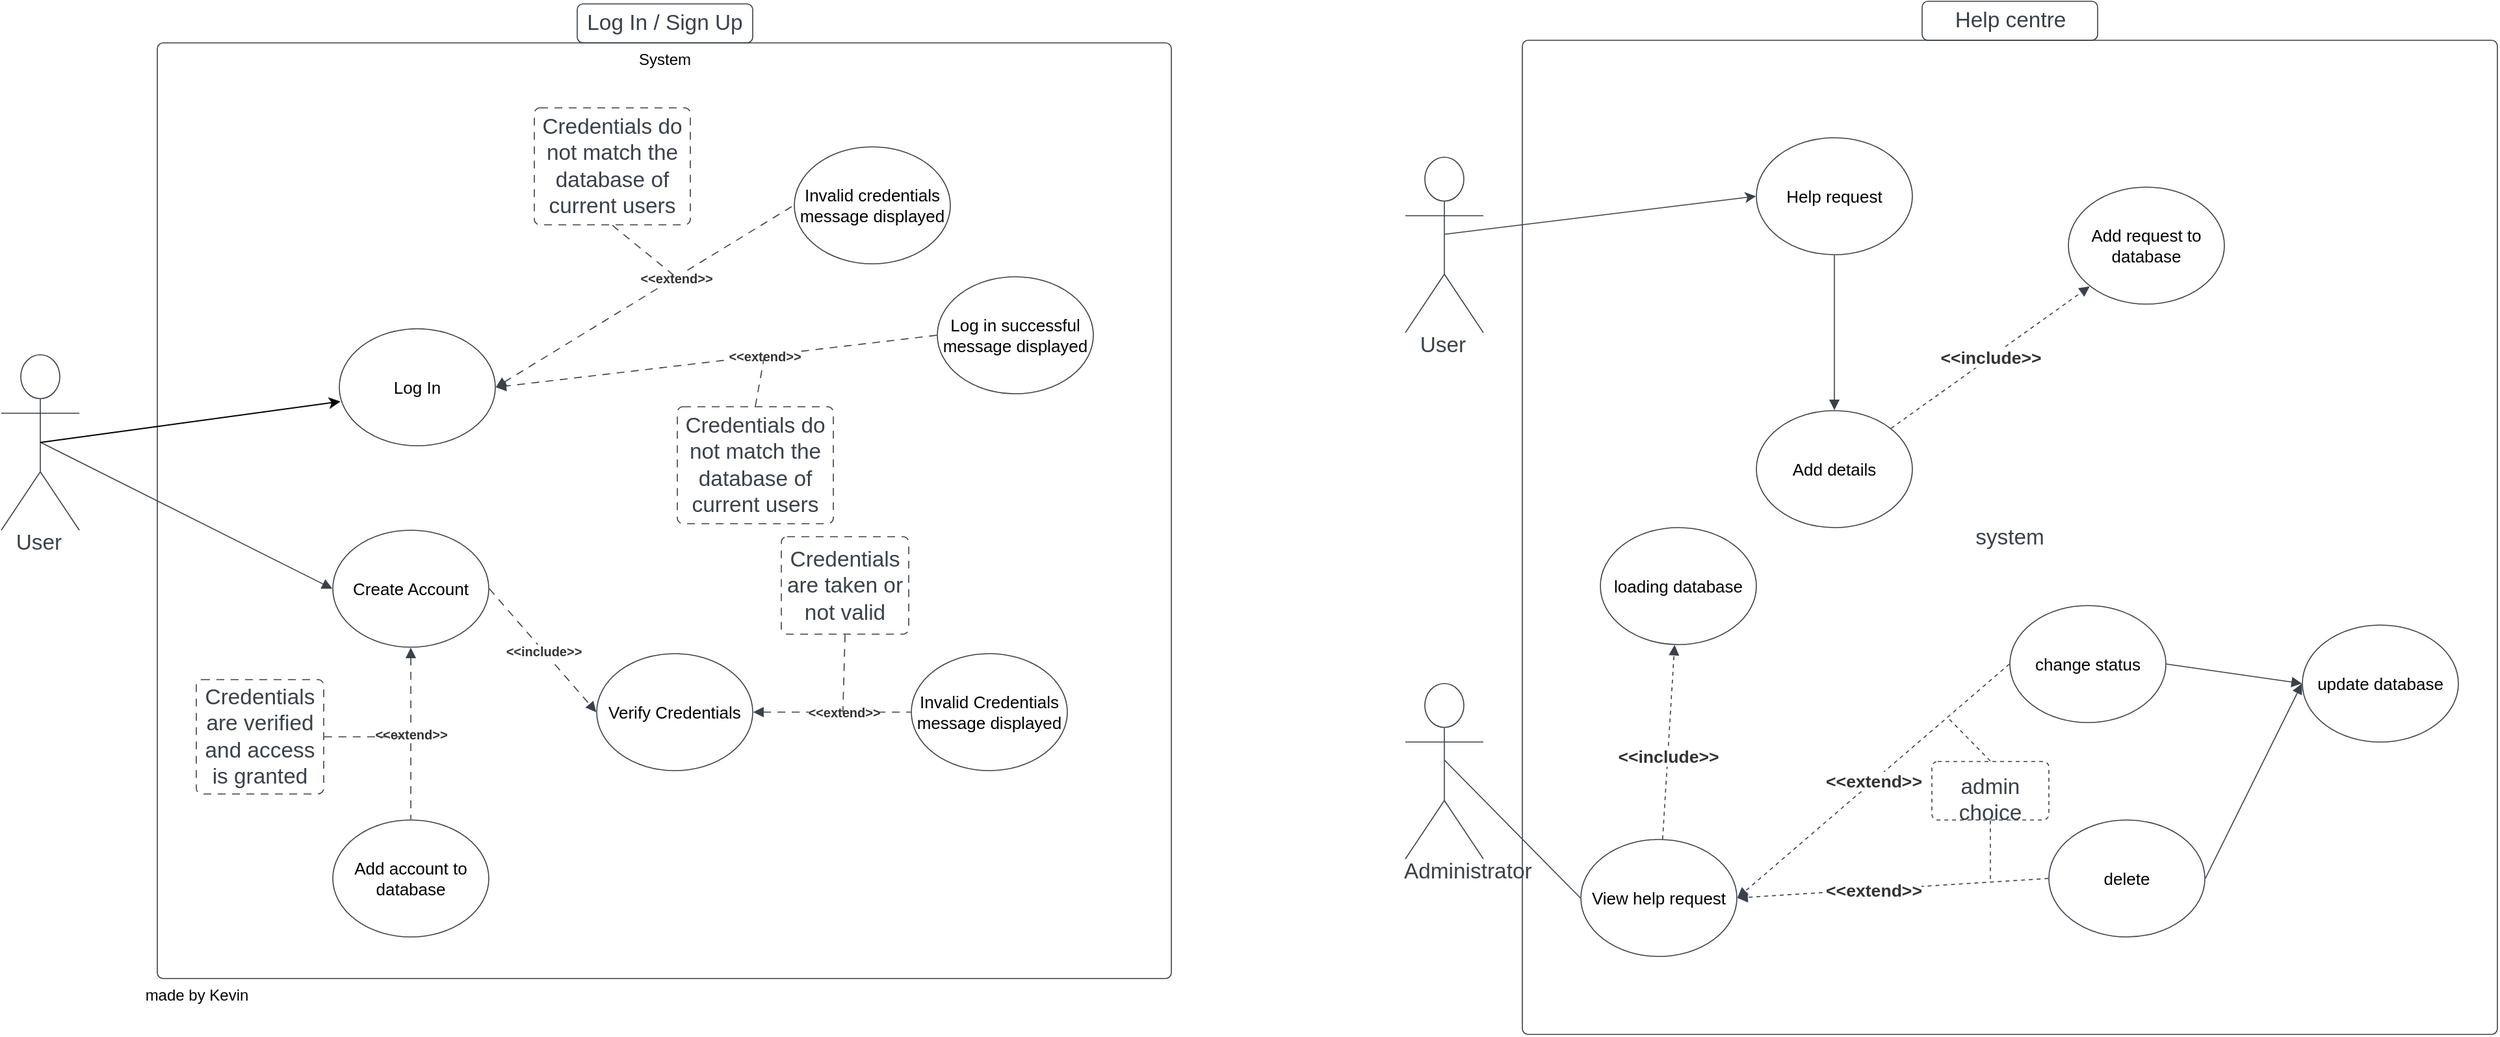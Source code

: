 <mxfile version="22.0.5" type="github">
  <diagram name="Page-1" id="Ytdvc4sDia0L2YPKh5zA">
    <mxGraphModel dx="1734" dy="934" grid="1" gridSize="10" guides="1" tooltips="1" connect="1" arrows="1" fold="1" page="1" pageScale="1" pageWidth="827" pageHeight="1169" math="0" shadow="0">
      <root>
        <mxCell id="0" />
        <mxCell id="1" parent="0" />
        <mxCell id="6vR4dQL-GC3axhAhHZct-1" value="" style="html=1;overflow=block;blockSpacing=1;whiteSpace=wrap;container=1;pointerEvents=0;collapsible=0;recursiveResize=0;fontSize=16.7;fontColor=#3a414a;spacing=0;strokeColor=#3a414a;strokeOpacity=100;fillOpacity=0;rounded=1;absoluteArcSize=1;arcSize=9;fillColor=#000000;strokeWidth=0.8;lucidId=C6mC9e5NIt-3;" parent="1" vertex="1">
          <mxGeometry x="240" y="60" width="780" height="720" as="geometry" />
        </mxCell>
        <mxCell id="6vR4dQL-GC3axhAhHZct-6" value="Verify Credentials" style="html=1;overflow=block;blockSpacing=1;whiteSpace=wrap;ellipse;fontSize=13;spacing=3.8;strokeColor=#3a414a;strokeOpacity=100;rounded=1;absoluteArcSize=1;arcSize=9;strokeWidth=0.8;lucidId=j~mCf1Tzr66w;" parent="6vR4dQL-GC3axhAhHZct-1" vertex="1">
          <mxGeometry x="338" y="470" width="120" height="90" as="geometry" />
        </mxCell>
        <mxCell id="6vR4dQL-GC3axhAhHZct-12" value="Add account to database" style="html=1;overflow=block;blockSpacing=1;whiteSpace=wrap;ellipse;fontSize=13;spacing=3.8;strokeColor=#3a414a;strokeOpacity=100;rounded=1;absoluteArcSize=1;arcSize=9;strokeWidth=0.8;lucidId=IbnCg7UF-l9G;" parent="6vR4dQL-GC3axhAhHZct-1" vertex="1">
          <mxGeometry x="135" y="598" width="120" height="90" as="geometry" />
        </mxCell>
        <mxCell id="6vR4dQL-GC3axhAhHZct-25" value="Credentials are verified and access is granted" style="html=1;overflow=block;blockSpacing=1;whiteSpace=wrap;fontSize=16.7;fontColor=#3a414a;spacing=3.8;strokeColor=#3a414a;strokeOpacity=100;fillOpacity=0;rounded=1;absoluteArcSize=1;arcSize=9;fillColor=#000000;dashed=1;fixDash=1;dashPattern=6 5;strokeWidth=0.8;lucidId=aknCfjZeRp22;" parent="6vR4dQL-GC3axhAhHZct-1" vertex="1">
          <mxGeometry x="30" y="490" width="98" height="88" as="geometry" />
        </mxCell>
        <mxCell id="6vR4dQL-GC3axhAhHZct-4" value="Create Account" style="html=1;overflow=block;blockSpacing=1;whiteSpace=wrap;ellipse;fontSize=13;spacing=3.8;strokeColor=#3a414a;strokeOpacity=100;rounded=1;absoluteArcSize=1;arcSize=9;strokeWidth=0.8;lucidId=46mCivR2fwsK;" parent="6vR4dQL-GC3axhAhHZct-1" vertex="1">
          <mxGeometry x="135" y="375" width="120" height="90" as="geometry" />
        </mxCell>
        <mxCell id="6vR4dQL-GC3axhAhHZct-7" value="" style="html=1;jettySize=18;whiteSpace=wrap;fontSize=13;strokeColor=#3a414a;strokeOpacity=100;dashed=1;fixDash=1;dashPattern=6 5;strokeWidth=0.8;rounded=0;startArrow=none;endArrow=block;endFill=1;exitX=1.003;exitY=0.5;exitPerimeter=0;entryX=-0.003;entryY=0.5;entryPerimeter=0;lucidId=L~mCyPB0vYqP;" parent="6vR4dQL-GC3axhAhHZct-1" source="6vR4dQL-GC3axhAhHZct-4" target="6vR4dQL-GC3axhAhHZct-6" edge="1">
          <mxGeometry width="100" height="100" relative="1" as="geometry">
            <Array as="points" />
          </mxGeometry>
        </mxCell>
        <mxCell id="6vR4dQL-GC3axhAhHZct-8" value="&amp;lt;&amp;lt;include&amp;gt;&amp;gt;" style="text;html=1;resizable=0;labelBackgroundColor=default;align=center;verticalAlign=middle;fontStyle=1;fontColor=#333333;fontSize=10;" parent="6vR4dQL-GC3axhAhHZct-7" vertex="1">
          <mxGeometry relative="1" as="geometry" />
        </mxCell>
        <mxCell id="6vR4dQL-GC3axhAhHZct-13" value="" style="html=1;jettySize=18;whiteSpace=wrap;fontSize=13;strokeColor=#3a414a;strokeOpacity=100;dashed=1;fixDash=1;dashPattern=6 5;strokeWidth=0.8;rounded=0;startArrow=block;startFill=1;endArrow=none;exitX=0.5;exitY=1.004;exitPerimeter=0;entryX=0.5;entryY=-0.004;entryPerimeter=0;lucidId=VbnCiAbkZU~H;" parent="6vR4dQL-GC3axhAhHZct-1" source="6vR4dQL-GC3axhAhHZct-4" target="6vR4dQL-GC3axhAhHZct-12" edge="1">
          <mxGeometry width="100" height="100" relative="1" as="geometry">
            <Array as="points" />
          </mxGeometry>
        </mxCell>
        <mxCell id="6vR4dQL-GC3axhAhHZct-14" value="&amp;lt;&amp;lt;extend&amp;gt;&amp;gt;" style="text;html=1;resizable=0;labelBackgroundColor=default;align=center;verticalAlign=middle;fontStyle=1;fontColor=#333333;fontSize=10;" parent="6vR4dQL-GC3axhAhHZct-13" vertex="1">
          <mxGeometry relative="1" as="geometry" />
        </mxCell>
        <mxCell id="6vR4dQL-GC3axhAhHZct-15" value="Invalid Credentials message displayed" style="html=1;overflow=block;blockSpacing=1;whiteSpace=wrap;ellipse;fontSize=13;spacing=3.8;strokeColor=#3a414a;strokeOpacity=100;rounded=1;absoluteArcSize=1;arcSize=9;strokeWidth=0.8;lucidId=2cnCjqfVAo9T;" parent="6vR4dQL-GC3axhAhHZct-1" vertex="1">
          <mxGeometry x="580" y="470" width="120" height="90" as="geometry" />
        </mxCell>
        <mxCell id="6vR4dQL-GC3axhAhHZct-16" value="" style="html=1;jettySize=18;whiteSpace=wrap;fontSize=13;strokeColor=#3a414a;strokeOpacity=100;dashed=1;fixDash=1;dashPattern=6 5;strokeWidth=0.8;rounded=0;startArrow=block;startFill=1;endArrow=none;exitX=1.003;exitY=0.5;exitPerimeter=0;entryX=-0.003;entryY=0.5;entryPerimeter=0;lucidId=venC4A-9usjn;" parent="6vR4dQL-GC3axhAhHZct-1" source="6vR4dQL-GC3axhAhHZct-6" target="6vR4dQL-GC3axhAhHZct-15" edge="1">
          <mxGeometry width="100" height="100" relative="1" as="geometry">
            <Array as="points" />
          </mxGeometry>
        </mxCell>
        <mxCell id="6vR4dQL-GC3axhAhHZct-17" value="&amp;lt;&amp;lt;extend&amp;gt;&amp;gt;" style="text;html=1;resizable=0;labelBackgroundColor=default;align=center;verticalAlign=middle;fontStyle=1;fontColor=#333333;fontSize=10;" parent="6vR4dQL-GC3axhAhHZct-16" vertex="1">
          <mxGeometry x="0.137" relative="1" as="geometry" />
        </mxCell>
        <mxCell id="6vR4dQL-GC3axhAhHZct-18" value="Credentials are taken or not valid" style="html=1;overflow=block;blockSpacing=1;whiteSpace=wrap;fontSize=16.7;fontColor=#3a414a;spacing=3.8;strokeColor=#3a414a;strokeOpacity=100;fillOpacity=0;rounded=1;absoluteArcSize=1;arcSize=9;fillColor=#000000;dashed=1;fixDash=1;dashPattern=6 5;strokeWidth=0.8;lucidId=-enCEf3ejthg;" parent="6vR4dQL-GC3axhAhHZct-1" vertex="1">
          <mxGeometry x="480" y="380" width="98" height="75" as="geometry" />
        </mxCell>
        <mxCell id="6vR4dQL-GC3axhAhHZct-19" value="" style="html=1;jettySize=18;whiteSpace=wrap;fontSize=13;strokeColor=#3a414a;strokeOpacity=100;dashed=1;fixDash=1;dashPattern=6 5;strokeWidth=0.8;rounded=0;startArrow=none;endArrow=none;exitX=0.5;exitY=1.005;exitPerimeter=0;lucidId=JgnC6-sNVd.s;entryX=0;entryY=0;entryDx=0;entryDy=0;" parent="6vR4dQL-GC3axhAhHZct-1" source="6vR4dQL-GC3axhAhHZct-18" target="6vR4dQL-GC3axhAhHZct-17" edge="1">
          <mxGeometry width="100" height="100" relative="1" as="geometry">
            <Array as="points" />
            <mxPoint x="510" y="195" as="targetPoint" />
          </mxGeometry>
        </mxCell>
        <mxCell id="6vR4dQL-GC3axhAhHZct-50" value="Log In" style="html=1;overflow=block;blockSpacing=1;whiteSpace=wrap;ellipse;fontSize=13;spacing=3.8;strokeColor=#3a414a;strokeOpacity=100;rounded=1;absoluteArcSize=1;arcSize=9;strokeWidth=0.8;lucidId=1TnCeRcBgIai;" parent="6vR4dQL-GC3axhAhHZct-1" vertex="1">
          <mxGeometry x="140" y="220" width="120" height="90" as="geometry" />
        </mxCell>
        <mxCell id="6vR4dQL-GC3axhAhHZct-51" value="Invalid credentials message displayed" style="html=1;overflow=block;blockSpacing=1;whiteSpace=wrap;ellipse;fontSize=13;spacing=3.8;strokeColor=#3a414a;strokeOpacity=100;rounded=1;absoluteArcSize=1;arcSize=9;strokeWidth=0.8;lucidId=mUnCxv-QGtzJ;" parent="6vR4dQL-GC3axhAhHZct-1" vertex="1">
          <mxGeometry x="490" y="80" width="120" height="90" as="geometry" />
        </mxCell>
        <mxCell id="6vR4dQL-GC3axhAhHZct-52" value="" style="html=1;jettySize=18;whiteSpace=wrap;fontSize=13;strokeColor=#3a414a;strokeOpacity=100;dashed=1;fixDash=1;dashPattern=6 5;strokeWidth=0.8;rounded=0;startArrow=block;startFill=1;endArrow=none;exitX=1.003;exitY=0.5;exitPerimeter=0;entryX=-0.003;entryY=0.5;entryPerimeter=0;lucidId=pUnCNJh5Bu_f;" parent="6vR4dQL-GC3axhAhHZct-1" source="6vR4dQL-GC3axhAhHZct-50" target="6vR4dQL-GC3axhAhHZct-51" edge="1">
          <mxGeometry width="100" height="100" relative="1" as="geometry">
            <Array as="points" />
          </mxGeometry>
        </mxCell>
        <mxCell id="6vR4dQL-GC3axhAhHZct-53" value="&amp;lt;&amp;lt;extend&amp;gt;&amp;gt;" style="text;html=1;resizable=0;labelBackgroundColor=default;align=center;verticalAlign=middle;fontStyle=1;fontColor=#333333;fontSize=10;" parent="6vR4dQL-GC3axhAhHZct-52" vertex="1">
          <mxGeometry x="0.208" relative="1" as="geometry" />
        </mxCell>
        <mxCell id="6vR4dQL-GC3axhAhHZct-54" value="Credentials do not match the database of current users" style="html=1;overflow=block;blockSpacing=1;whiteSpace=wrap;fontSize=16.7;fontColor=#3a414a;spacing=3.8;strokeColor=#3a414a;strokeOpacity=100;fillOpacity=0;rounded=1;absoluteArcSize=1;arcSize=9;fillColor=#000000;dashed=1;fixDash=1;dashPattern=6 5;strokeWidth=0.8;lucidId=3UnC29L0p1P6;" parent="6vR4dQL-GC3axhAhHZct-1" vertex="1">
          <mxGeometry x="290" y="50" width="120" height="90" as="geometry" />
        </mxCell>
        <mxCell id="6vR4dQL-GC3axhAhHZct-55" value="" style="html=1;jettySize=18;whiteSpace=wrap;fontSize=13;strokeColor=#3a414a;strokeOpacity=100;dashed=1;fixDash=1;dashPattern=6 5;strokeWidth=0.8;rounded=0;startArrow=none;endArrow=none;exitX=0.5;exitY=1.004;exitPerimeter=0;lucidId=wVnC6unMUMuJ;entryX=0;entryY=0;entryDx=0;entryDy=0;" parent="6vR4dQL-GC3axhAhHZct-1" source="6vR4dQL-GC3axhAhHZct-54" target="6vR4dQL-GC3axhAhHZct-53" edge="1">
          <mxGeometry width="100" height="100" relative="1" as="geometry">
            <Array as="points" />
            <mxPoint x="320" y="190" as="targetPoint" />
          </mxGeometry>
        </mxCell>
        <mxCell id="6vR4dQL-GC3axhAhHZct-56" value="Log in successful message displayed" style="html=1;overflow=block;blockSpacing=1;whiteSpace=wrap;ellipse;fontSize=13;spacing=3.8;strokeColor=#3a414a;strokeOpacity=100;rounded=1;absoluteArcSize=1;arcSize=9;strokeWidth=0.8;lucidId=MVnCm_vyAcN7;" parent="6vR4dQL-GC3axhAhHZct-1" vertex="1">
          <mxGeometry x="600" y="180" width="120" height="90" as="geometry" />
        </mxCell>
        <mxCell id="6vR4dQL-GC3axhAhHZct-57" value="" style="html=1;jettySize=18;whiteSpace=wrap;fontSize=13;strokeColor=#3a414a;strokeOpacity=100;dashed=1;fixDash=1;dashPattern=6 5;strokeWidth=0.8;rounded=0;startArrow=none;endArrow=block;endFill=1;exitX=-0.003;exitY=0.5;exitPerimeter=0;entryX=1.003;entryY=0.5;entryPerimeter=0;lucidId=PVnCwPI7EpMv;" parent="6vR4dQL-GC3axhAhHZct-1" source="6vR4dQL-GC3axhAhHZct-56" target="6vR4dQL-GC3axhAhHZct-50" edge="1">
          <mxGeometry width="100" height="100" relative="1" as="geometry">
            <Array as="points" />
          </mxGeometry>
        </mxCell>
        <mxCell id="6vR4dQL-GC3axhAhHZct-58" value="&amp;lt;&amp;lt;extend&amp;gt;&amp;gt;" style="text;html=1;resizable=0;labelBackgroundColor=default;align=center;verticalAlign=middle;fontStyle=1;fontColor=#333333;fontSize=10;" parent="6vR4dQL-GC3axhAhHZct-57" vertex="1">
          <mxGeometry x="-0.219" relative="1" as="geometry" />
        </mxCell>
        <mxCell id="6vR4dQL-GC3axhAhHZct-59" value="Credentials do not match the database of current users" style="html=1;overflow=block;blockSpacing=1;whiteSpace=wrap;fontSize=16.7;fontColor=#3a414a;spacing=3.8;strokeColor=#3a414a;strokeOpacity=100;fillOpacity=0;rounded=1;absoluteArcSize=1;arcSize=9;fillColor=#000000;dashed=1;fixDash=1;dashPattern=6 5;strokeWidth=0.8;lucidId=vWnCCHJRT5i2;" parent="6vR4dQL-GC3axhAhHZct-1" vertex="1">
          <mxGeometry x="400" y="280" width="120" height="90" as="geometry" />
        </mxCell>
        <mxCell id="6vR4dQL-GC3axhAhHZct-60" value="" style="html=1;jettySize=18;whiteSpace=wrap;fontSize=13;strokeColor=#3a414a;strokeOpacity=100;dashed=1;fixDash=1;dashPattern=6 5;strokeWidth=0.8;rounded=0;startArrow=none;endArrow=none;exitX=0.5;exitY=-0.004;exitPerimeter=0;lucidId=HWnCu70s5fXD;entryX=0;entryY=0;entryDx=0;entryDy=0;" parent="6vR4dQL-GC3axhAhHZct-1" source="6vR4dQL-GC3axhAhHZct-59" target="6vR4dQL-GC3axhAhHZct-58" edge="1">
          <mxGeometry width="100" height="100" relative="1" as="geometry">
            <Array as="points" />
            <mxPoint x="320" y="310" as="targetPoint" />
          </mxGeometry>
        </mxCell>
        <mxCell id="6vR4dQL-GC3axhAhHZct-3" value="User" style="html=1;overflow=block;blockSpacing=1;shape=umlActor;labelPosition=center;verticalLabelPosition=bottom;verticalAlign=top;whiteSpace=nowrap;fontSize=16.7;fontColor=#3a414a;spacing=0;strokeColor=#3a414a;strokeOpacity=100;rounded=1;absoluteArcSize=1;arcSize=9;strokeWidth=0.8;lucidId=U6mCrDSgNbLb;" parent="1" vertex="1">
          <mxGeometry x="120" y="300" width="60" height="135" as="geometry" />
        </mxCell>
        <mxCell id="6vR4dQL-GC3axhAhHZct-5" value="" style="html=1;jettySize=18;whiteSpace=wrap;fontSize=13;strokeColor=#3a414a;strokeOpacity=100;strokeWidth=0.8;rounded=0;startArrow=block;startFill=1;endArrow=none;exitX=-0.003;exitY=0.5;exitPerimeter=0;entryX=0.507;entryY=0.5;entryPerimeter=0;lucidId=..mC2ShL9e-b;" parent="1" source="6vR4dQL-GC3axhAhHZct-4" target="6vR4dQL-GC3axhAhHZct-3" edge="1">
          <mxGeometry width="100" height="100" relative="1" as="geometry">
            <Array as="points" />
          </mxGeometry>
        </mxCell>
        <mxCell id="6vR4dQL-GC3axhAhHZct-26" value="" style="html=1;jettySize=18;whiteSpace=wrap;fontSize=13;strokeColor=#3a414a;strokeOpacity=100;dashed=1;fixDash=1;dashPattern=6 5;strokeWidth=0.8;rounded=0;startArrow=none;endArrow=none;exitX=1.004;exitY=0.5;exitPerimeter=0;lucidId=DknCMLLJci.X;" parent="1" source="6vR4dQL-GC3axhAhHZct-25" edge="1">
          <mxGeometry width="100" height="100" relative="1" as="geometry">
            <Array as="points" />
            <mxPoint x="430" y="594" as="targetPoint" />
          </mxGeometry>
        </mxCell>
        <mxCell id="6vR4dQL-GC3axhAhHZct-31" value="Log In / Sign Up" style="html=1;overflow=block;blockSpacing=1;whiteSpace=wrap;fontSize=16.7;fontColor=#3a414a;spacing=3.8;strokeColor=#3a414a;strokeOpacity=100;fillOpacity=0;rounded=1;absoluteArcSize=1;arcSize=9;fillColor=#000000;strokeWidth=0.8;lucidId=YAnCTzveyhfe;" parent="1" vertex="1">
          <mxGeometry x="563" y="30" width="135" height="30" as="geometry" />
        </mxCell>
        <mxCell id="6vR4dQL-GC3axhAhHZct-46" value="System" style="text;html=1;align=center;verticalAlign=middle;resizable=0;points=[];autosize=1;strokeColor=none;fillColor=none;" parent="1" vertex="1">
          <mxGeometry x="600" y="58" width="60" height="30" as="geometry" />
        </mxCell>
        <mxCell id="6vR4dQL-GC3axhAhHZct-48" value="made by Kevin" style="text;html=1;align=center;verticalAlign=middle;resizable=0;points=[];autosize=1;strokeColor=none;fillColor=none;" parent="1" vertex="1">
          <mxGeometry x="220" y="778" width="100" height="30" as="geometry" />
        </mxCell>
        <mxCell id="6vR4dQL-GC3axhAhHZct-61" style="rounded=0;orthogonalLoop=1;jettySize=auto;html=1;exitX=0.5;exitY=0.5;exitDx=0;exitDy=0;exitPerimeter=0;entryX=0.008;entryY=0.622;entryDx=0;entryDy=0;entryPerimeter=0;" parent="1" source="6vR4dQL-GC3axhAhHZct-3" target="6vR4dQL-GC3axhAhHZct-50" edge="1">
          <mxGeometry relative="1" as="geometry" />
        </mxCell>
        <mxCell id="1OJHstHyKNJNklW6DiGo-155" value="system" style="html=1;overflow=block;blockSpacing=1;whiteSpace=wrap;container=1;pointerEvents=0;collapsible=0;recursiveResize=0;fontSize=16.7;fontColor=#3a414a;spacing=0;strokeColor=#3a414a;strokeOpacity=100;fillOpacity=0;rounded=1;absoluteArcSize=1;arcSize=9;fillColor=#000000;strokeWidth=0.8;lucidId=BeGFD0pLSkw_;" vertex="1" parent="1">
          <mxGeometry x="1290" y="58" width="750" height="765" as="geometry" />
        </mxCell>
        <mxCell id="1OJHstHyKNJNklW6DiGo-156" value="User" style="html=1;overflow=block;blockSpacing=1;shape=umlActor;labelPosition=center;verticalLabelPosition=bottom;verticalAlign=top;whiteSpace=nowrap;fontSize=16.7;fontColor=#3a414a;spacing=0;strokeColor=#3a414a;strokeOpacity=100;rounded=1;absoluteArcSize=1;arcSize=9;strokeWidth=0.8;lucidId=vpGFVkSyYXx9;" vertex="1" parent="1">
          <mxGeometry x="1200" y="148" width="60" height="135" as="geometry" />
        </mxCell>
        <mxCell id="1OJHstHyKNJNklW6DiGo-157" value="Help request" style="html=1;overflow=block;blockSpacing=1;whiteSpace=wrap;ellipse;fontSize=13;spacing=3.8;strokeColor=#3a414a;strokeOpacity=100;rounded=1;absoluteArcSize=1;arcSize=9;strokeWidth=0.8;lucidId=ZpGFaHIB0dEf;" vertex="1" parent="1">
          <mxGeometry x="1470" y="133" width="120" height="90" as="geometry" />
        </mxCell>
        <mxCell id="1OJHstHyKNJNklW6DiGo-158" value="Add request to database" style="html=1;overflow=block;blockSpacing=1;whiteSpace=wrap;ellipse;fontSize=13;spacing=3.8;strokeColor=#3a414a;strokeOpacity=100;rounded=1;absoluteArcSize=1;arcSize=9;strokeWidth=0.8;lucidId=GtGF5D6FXER~;" vertex="1" parent="1">
          <mxGeometry x="1710" y="171" width="120" height="90" as="geometry" />
        </mxCell>
        <mxCell id="1OJHstHyKNJNklW6DiGo-159" value="" style="html=1;jettySize=18;whiteSpace=wrap;fontSize=13;strokeColor=#3a414a;strokeOpacity=100;strokeWidth=0.8;rounded=0;startArrow=none;exitX=0.506;exitY=0.439;exitPerimeter=0;entryX=-0.003;entryY=0.5;entryPerimeter=0;lucidId=4uGFILEftq11;" edge="1" parent="1" source="1OJHstHyKNJNklW6DiGo-156" target="1OJHstHyKNJNklW6DiGo-157">
          <mxGeometry width="100" height="100" relative="1" as="geometry">
            <Array as="points" />
          </mxGeometry>
        </mxCell>
        <mxCell id="1OJHstHyKNJNklW6DiGo-160" value="Add details" style="html=1;overflow=block;blockSpacing=1;whiteSpace=wrap;ellipse;fontSize=13;spacing=3.8;strokeColor=#3a414a;strokeOpacity=100;rounded=1;absoluteArcSize=1;arcSize=9;strokeWidth=0.8;lucidId=4vGFCigN5jJ.;" vertex="1" parent="1">
          <mxGeometry x="1470" y="343" width="120" height="90" as="geometry" />
        </mxCell>
        <mxCell id="1OJHstHyKNJNklW6DiGo-161" value="" style="html=1;jettySize=18;whiteSpace=wrap;fontSize=13;strokeColor=#3a414a;strokeOpacity=100;strokeWidth=0.8;rounded=0;startArrow=none;endArrow=block;endFill=1;exitX=0.5;exitY=1.004;exitPerimeter=0;entryX=0.5;entryY=-0.004;entryPerimeter=0;lucidId=jwGFqHiYJGC7;" edge="1" parent="1" source="1OJHstHyKNJNklW6DiGo-157" target="1OJHstHyKNJNklW6DiGo-160">
          <mxGeometry width="100" height="100" relative="1" as="geometry">
            <Array as="points" />
          </mxGeometry>
        </mxCell>
        <mxCell id="1OJHstHyKNJNklW6DiGo-162" value="" style="html=1;jettySize=18;whiteSpace=wrap;fontSize=13;strokeColor=#3a414a;strokeOpacity=100;dashed=1;fixDash=1;strokeWidth=0.8;rounded=0;startArrow=none;endArrow=block;endFill=1;exitX=0.863;exitY=0.152;exitPerimeter=0;entryX=0.137;entryY=0.848;entryPerimeter=0;lucidId=JwGFjEyW~94H;" edge="1" parent="1" source="1OJHstHyKNJNklW6DiGo-160" target="1OJHstHyKNJNklW6DiGo-158">
          <mxGeometry width="100" height="100" relative="1" as="geometry">
            <Array as="points" />
          </mxGeometry>
        </mxCell>
        <mxCell id="1OJHstHyKNJNklW6DiGo-163" value="&amp;lt;&amp;lt;include&amp;gt;&amp;gt;" style="text;html=1;resizable=0;labelBackgroundColor=default;align=center;verticalAlign=middle;fontStyle=1;fontColor=#333333;fontSize=13.3;" vertex="1" parent="1OJHstHyKNJNklW6DiGo-162">
          <mxGeometry relative="1" as="geometry" />
        </mxCell>
        <mxCell id="1OJHstHyKNJNklW6DiGo-164" value="Administrator" style="html=1;overflow=block;blockSpacing=1;shape=umlActor;labelPosition=center;verticalLabelPosition=bottom;verticalAlign=top;whiteSpace=nowrap;fontSize=16.7;fontColor=#3a414a;spacing=0;strokeColor=#3a414a;strokeOpacity=100;rounded=1;absoluteArcSize=1;arcSize=9;strokeWidth=0.8;lucidId=nzGFpYim143f;" vertex="1" parent="1">
          <mxGeometry x="1200" y="553" width="60" height="135" as="geometry" />
        </mxCell>
        <mxCell id="1OJHstHyKNJNklW6DiGo-165" value="View help request" style="html=1;overflow=block;blockSpacing=1;whiteSpace=wrap;ellipse;fontSize=13;spacing=3.8;strokeColor=#3a414a;strokeOpacity=100;rounded=1;absoluteArcSize=1;arcSize=9;strokeWidth=0.8;lucidId=.zGFiMqKMeuo;" vertex="1" parent="1">
          <mxGeometry x="1335" y="673" width="120" height="90" as="geometry" />
        </mxCell>
        <mxCell id="1OJHstHyKNJNklW6DiGo-166" value="" style="html=1;jettySize=18;whiteSpace=wrap;fontSize=13;strokeColor=#3a414a;strokeOpacity=100;strokeWidth=0.8;rounded=0;startArrow=none;endArrow=none;exitX=0.506;exitY=0.439;exitPerimeter=0;entryX=-0.003;entryY=0.5;entryPerimeter=0;lucidId=JIGFXTbBV3~T;" edge="1" parent="1" source="1OJHstHyKNJNklW6DiGo-164" target="1OJHstHyKNJNklW6DiGo-165">
          <mxGeometry width="100" height="100" relative="1" as="geometry">
            <Array as="points" />
          </mxGeometry>
        </mxCell>
        <mxCell id="1OJHstHyKNJNklW6DiGo-167" value="loading database" style="html=1;overflow=block;blockSpacing=1;whiteSpace=wrap;ellipse;fontSize=13;spacing=3.8;strokeColor=#3a414a;strokeOpacity=100;rounded=1;absoluteArcSize=1;arcSize=9;strokeWidth=0.8;lucidId=fMGF3glqqR0~;" vertex="1" parent="1">
          <mxGeometry x="1350" y="433" width="120" height="90" as="geometry" />
        </mxCell>
        <mxCell id="1OJHstHyKNJNklW6DiGo-168" value="change status" style="html=1;overflow=block;blockSpacing=1;whiteSpace=wrap;ellipse;fontSize=13;spacing=3.8;strokeColor=#3a414a;strokeOpacity=100;rounded=1;absoluteArcSize=1;arcSize=9;strokeWidth=0.8;lucidId=aNGFNYM4~sqP;" vertex="1" parent="1">
          <mxGeometry x="1665" y="493" width="120" height="90" as="geometry" />
        </mxCell>
        <mxCell id="1OJHstHyKNJNklW6DiGo-169" value="delete" style="html=1;overflow=block;blockSpacing=1;whiteSpace=wrap;ellipse;fontSize=13;spacing=3.8;strokeColor=#3a414a;strokeOpacity=100;rounded=1;absoluteArcSize=1;arcSize=9;strokeWidth=0.8;lucidId=_NGFpUlW80gB;" vertex="1" parent="1">
          <mxGeometry x="1695" y="658" width="120" height="90" as="geometry" />
        </mxCell>
        <mxCell id="1OJHstHyKNJNklW6DiGo-170" value="update database" style="html=1;overflow=block;blockSpacing=1;whiteSpace=wrap;ellipse;fontSize=13;spacing=3.8;strokeColor=#3a414a;strokeOpacity=100;rounded=1;absoluteArcSize=1;arcSize=9;strokeWidth=0.8;lucidId=qOGFqpb~3_iu;" vertex="1" parent="1">
          <mxGeometry x="1890" y="508" width="120" height="90" as="geometry" />
        </mxCell>
        <mxCell id="1OJHstHyKNJNklW6DiGo-171" value="" style="html=1;jettySize=18;whiteSpace=wrap;fontSize=13;strokeColor=#3a414a;strokeOpacity=100;dashed=1;fixDash=1;strokeWidth=0.8;rounded=0;startArrow=none;endArrow=block;endFill=1;exitX=0.524;exitY=-0.003;exitPerimeter=0;entryX=0.476;entryY=1.003;entryPerimeter=0;lucidId=QOGFMjzzVc_C;" edge="1" parent="1" source="1OJHstHyKNJNklW6DiGo-165" target="1OJHstHyKNJNklW6DiGo-167">
          <mxGeometry width="100" height="100" relative="1" as="geometry">
            <Array as="points" />
          </mxGeometry>
        </mxCell>
        <mxCell id="1OJHstHyKNJNklW6DiGo-172" value="&amp;lt;&amp;lt;include&amp;gt;&amp;gt;" style="text;html=1;resizable=0;labelBackgroundColor=default;align=center;verticalAlign=middle;fontStyle=1;fontColor=#333333;fontSize=13.3;" vertex="1" parent="1OJHstHyKNJNklW6DiGo-171">
          <mxGeometry x="-0.145" relative="1" as="geometry" />
        </mxCell>
        <mxCell id="1OJHstHyKNJNklW6DiGo-173" value="" style="html=1;jettySize=18;whiteSpace=wrap;fontSize=13;strokeColor=#3a414a;strokeOpacity=100;dashed=1;fixDash=1;strokeWidth=0.8;rounded=0;startArrow=none;endArrow=block;endFill=1;exitX=-0.003;exitY=0.5;exitPerimeter=0;entryX=1.003;entryY=0.5;entryPerimeter=0;lucidId=vPGFeowx-j0X;" edge="1" parent="1" source="1OJHstHyKNJNklW6DiGo-169" target="1OJHstHyKNJNklW6DiGo-165">
          <mxGeometry width="100" height="100" relative="1" as="geometry">
            <Array as="points" />
          </mxGeometry>
        </mxCell>
        <mxCell id="1OJHstHyKNJNklW6DiGo-174" value="&amp;lt;&amp;lt;extend&amp;gt;&amp;gt;" style="text;html=1;resizable=0;labelBackgroundColor=default;align=center;verticalAlign=middle;fontStyle=1;fontColor=#333333;fontSize=13.3;" vertex="1" parent="1OJHstHyKNJNklW6DiGo-173">
          <mxGeometry x="0.127" relative="1" as="geometry" />
        </mxCell>
        <mxCell id="1OJHstHyKNJNklW6DiGo-175" value="" style="html=1;jettySize=18;whiteSpace=wrap;fontSize=13;strokeColor=#3a414a;strokeOpacity=100;dashed=1;fixDash=1;strokeWidth=0.8;rounded=0;startArrow=none;endArrow=block;endFill=1;exitX=-0.003;exitY=0.5;exitPerimeter=0;entryX=1.003;entryY=0.5;entryPerimeter=0;lucidId=CPGFaKpSsygV;" edge="1" parent="1" source="1OJHstHyKNJNklW6DiGo-168" target="1OJHstHyKNJNklW6DiGo-165">
          <mxGeometry width="100" height="100" relative="1" as="geometry">
            <Array as="points" />
          </mxGeometry>
        </mxCell>
        <mxCell id="1OJHstHyKNJNklW6DiGo-176" value="&amp;lt;&amp;lt;extend&amp;gt;&amp;gt;" style="text;html=1;resizable=0;labelBackgroundColor=default;align=center;verticalAlign=middle;fontStyle=1;fontColor=#333333;fontSize=13.3;" vertex="1" parent="1OJHstHyKNJNklW6DiGo-175">
          <mxGeometry relative="1" as="geometry" />
        </mxCell>
        <mxCell id="1OJHstHyKNJNklW6DiGo-177" value="" style="html=1;jettySize=18;whiteSpace=wrap;fontSize=13;strokeColor=#3a414a;strokeOpacity=100;strokeWidth=0.8;rounded=0;startArrow=none;endArrow=block;endFill=1;exitX=1.003;exitY=0.5;exitPerimeter=0;entryX=-0.003;entryY=0.5;entryPerimeter=0;lucidId=nQGFM1hmXuUh;" edge="1" parent="1" source="1OJHstHyKNJNklW6DiGo-168" target="1OJHstHyKNJNklW6DiGo-170">
          <mxGeometry width="100" height="100" relative="1" as="geometry">
            <Array as="points" />
          </mxGeometry>
        </mxCell>
        <mxCell id="1OJHstHyKNJNklW6DiGo-178" value="" style="html=1;jettySize=18;whiteSpace=wrap;fontSize=13;strokeColor=#3a414a;strokeOpacity=100;strokeWidth=0.8;rounded=0;startArrow=none;endArrow=block;endFill=1;exitX=1.003;exitY=0.5;exitPerimeter=0;entryX=-0.003;entryY=0.5;entryPerimeter=0;lucidId=AQGF8owcf9k7;" edge="1" parent="1" source="1OJHstHyKNJNklW6DiGo-169" target="1OJHstHyKNJNklW6DiGo-170">
          <mxGeometry width="100" height="100" relative="1" as="geometry">
            <Array as="points" />
          </mxGeometry>
        </mxCell>
        <mxCell id="1OJHstHyKNJNklW6DiGo-179" value="admin choice" style="html=1;overflow=block;blockSpacing=1;whiteSpace=wrap;fontSize=16.7;fontColor=#3a414a;spacing=9;strokeColor=#3a414a;strokeOpacity=100;rounded=1;absoluteArcSize=1;arcSize=9;dashed=1;fixDash=1;strokeWidth=0.8;lucidId=5SGFgEWi7IgW;" vertex="1" parent="1">
          <mxGeometry x="1605" y="613" width="90" height="45" as="geometry" />
        </mxCell>
        <mxCell id="1OJHstHyKNJNklW6DiGo-180" value="" style="html=1;jettySize=18;whiteSpace=wrap;fontSize=13;strokeColor=#3a414a;strokeOpacity=100;dashed=1;fixDash=1;strokeWidth=0.8;rounded=0;startArrow=none;endArrow=none;exitX=0.5;exitY=-0.008;exitPerimeter=0;lucidId=wTGFry7qydg7;" edge="1" parent="1" source="1OJHstHyKNJNklW6DiGo-179">
          <mxGeometry width="100" height="100" relative="1" as="geometry">
            <Array as="points" />
            <mxPoint x="1617" y="579" as="targetPoint" />
          </mxGeometry>
        </mxCell>
        <mxCell id="1OJHstHyKNJNklW6DiGo-181" value="" style="html=1;jettySize=18;whiteSpace=wrap;fontSize=13;strokeColor=#3a414a;strokeOpacity=100;dashed=1;fixDash=1;strokeWidth=0.8;rounded=0;startArrow=none;endArrow=none;exitX=0.5;exitY=1.008;exitPerimeter=0;lucidId=KTGFtxrxzj0g;" edge="1" parent="1" source="1OJHstHyKNJNklW6DiGo-179">
          <mxGeometry width="100" height="100" relative="1" as="geometry">
            <Array as="points" />
            <mxPoint x="1650" y="706" as="targetPoint" />
          </mxGeometry>
        </mxCell>
        <mxCell id="1OJHstHyKNJNklW6DiGo-182" value="Help centre" style="html=1;overflow=block;blockSpacing=1;whiteSpace=wrap;fontSize=16.7;fontColor=#3a414a;spacing=3.8;strokeColor=#3a414a;strokeOpacity=100;fillOpacity=0;rounded=1;absoluteArcSize=1;arcSize=9;fillColor=#000000;strokeWidth=0.8;lucidId=YAnCTzveyhfe;" vertex="1" parent="1">
          <mxGeometry x="1597.5" y="28" width="135" height="30" as="geometry" />
        </mxCell>
      </root>
    </mxGraphModel>
  </diagram>
</mxfile>

